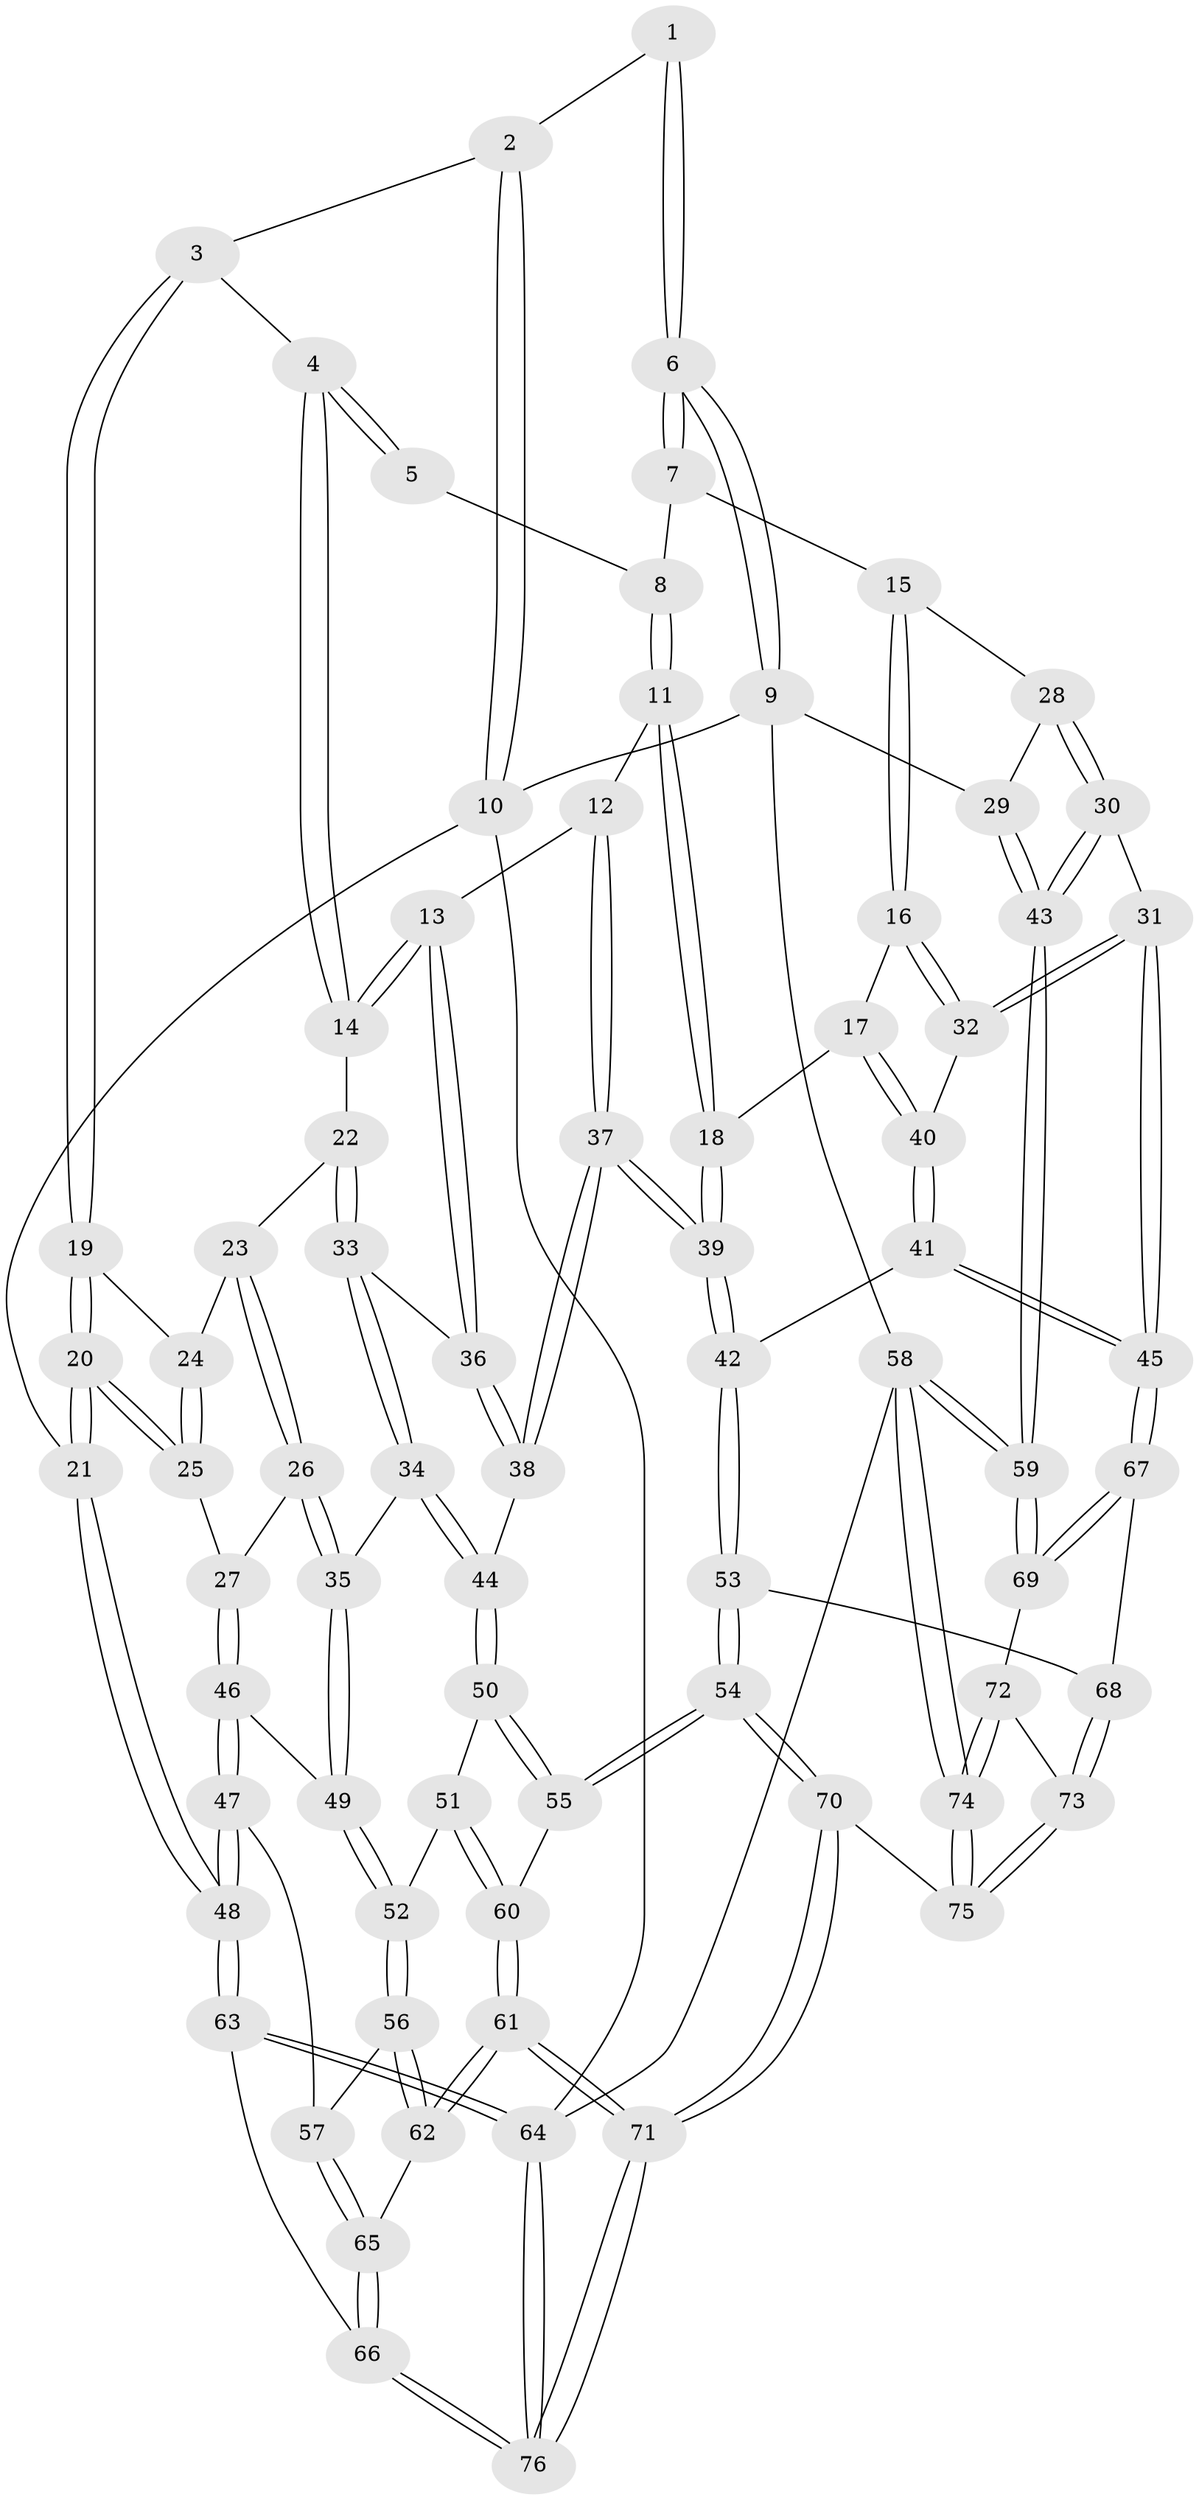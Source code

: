 // Generated by graph-tools (version 1.1) at 2025/17/03/09/25 04:17:07]
// undirected, 76 vertices, 187 edges
graph export_dot {
graph [start="1"]
  node [color=gray90,style=filled];
  1 [pos="+0.6077466668497895+0"];
  2 [pos="+0.09589616552626395+0"];
  3 [pos="+0.23844762396156907+0.11623205394197039"];
  4 [pos="+0.36859840784443637+0.16815336855291743"];
  5 [pos="+0.59532530932308+0"];
  6 [pos="+1+0"];
  7 [pos="+0.7924136818772208+0.10878599353332775"];
  8 [pos="+0.6478401605184699+0.16257966886602498"];
  9 [pos="+1+0"];
  10 [pos="+0+0"];
  11 [pos="+0.625078366497895+0.3010541988613053"];
  12 [pos="+0.616204788855262+0.3022941523601217"];
  13 [pos="+0.6020526461660163+0.303488679962578"];
  14 [pos="+0.4327026416506405+0.24949046140001335"];
  15 [pos="+0.8501725211591143+0.2898822859048442"];
  16 [pos="+0.6839334281775884+0.3240933423180309"];
  17 [pos="+0.6575917856867672+0.3205242239010232"];
  18 [pos="+0.630260873630615+0.3043623282833834"];
  19 [pos="+0.20088435539646549+0.17931329361365111"];
  20 [pos="+0+0.3868945112024715"];
  21 [pos="+0+0.38692190430970613"];
  22 [pos="+0.34798463980311+0.3634566377198396"];
  23 [pos="+0.23633010823210823+0.3468722685137762"];
  24 [pos="+0.21165130531475201+0.305595458348132"];
  25 [pos="+0.0007050003046576527+0.43593221901570306"];
  26 [pos="+0.1800719415215818+0.5037733048817872"];
  27 [pos="+0.034266870038925624+0.45192919618105754"];
  28 [pos="+0.8888707315159704+0.28836558756055847"];
  29 [pos="+1+0.03364507031032174"];
  30 [pos="+0.9376619005734629+0.5965486217048531"];
  31 [pos="+0.9093395841891847+0.5990939754605564"];
  32 [pos="+0.8226389706370957+0.5103455018757835"];
  33 [pos="+0.3490268938592033+0.406761567015391"];
  34 [pos="+0.28517889659813894+0.5074319785677429"];
  35 [pos="+0.18807745923733993+0.5113055868670812"];
  36 [pos="+0.4663196097441823+0.47670212172646503"];
  37 [pos="+0.52439281918304+0.6199883923483781"];
  38 [pos="+0.45343461636504445+0.5734696945540233"];
  39 [pos="+0.5423751582968332+0.6342910897697266"];
  40 [pos="+0.6621365691063021+0.520849840453634"];
  41 [pos="+0.650361566673673+0.6223251290392923"];
  42 [pos="+0.5567205792330896+0.6470203321605175"];
  43 [pos="+1+0.6492451551611851"];
  44 [pos="+0.3874085184966493+0.5858478223291277"];
  45 [pos="+0.7700478316273695+0.6713927330613058"];
  46 [pos="+0.08385416605483817+0.6502181644360283"];
  47 [pos="+0.08284540363667006+0.6513033977011525"];
  48 [pos="+0+0.6868088770803179"];
  49 [pos="+0.1846711779432227+0.5977070815694825"];
  50 [pos="+0.36551847464043685+0.6242832279054682"];
  51 [pos="+0.2444975542533039+0.679817878309333"];
  52 [pos="+0.21617287580545394+0.6720180039864967"];
  53 [pos="+0.5057338126400436+0.825355535795613"];
  54 [pos="+0.5041105290506795+0.827807209025367"];
  55 [pos="+0.37346372275040424+0.7136586047951393"];
  56 [pos="+0.1780468595487758+0.722721219769525"];
  57 [pos="+0.11284487618683667+0.7264412534623157"];
  58 [pos="+1+1"];
  59 [pos="+1+0.9227564776181155"];
  60 [pos="+0.2981525464967471+0.7536210265368882"];
  61 [pos="+0.2864345440539023+0.9747502152613978"];
  62 [pos="+0.2062195343161713+0.8904941386955526"];
  63 [pos="+0+0.8034410855449279"];
  64 [pos="+0+1"];
  65 [pos="+0.01329835716555214+0.8089151517186157"];
  66 [pos="+0+0.8127210558089536"];
  67 [pos="+0.7631677211175706+0.7376346648087037"];
  68 [pos="+0.6687391414305468+0.7999925743753393"];
  69 [pos="+0.7963519284379215+0.8334129404102482"];
  70 [pos="+0.42352870666943665+1"];
  71 [pos="+0.36839273858342736+1"];
  72 [pos="+0.7805325205818766+0.862695789241983"];
  73 [pos="+0.7064499775975428+0.9158670671704583"];
  74 [pos="+1+1"];
  75 [pos="+0.5147685630726657+1"];
  76 [pos="+0.3609824983882177+1"];
  1 -- 2;
  1 -- 6;
  1 -- 6;
  2 -- 3;
  2 -- 10;
  2 -- 10;
  3 -- 4;
  3 -- 19;
  3 -- 19;
  4 -- 5;
  4 -- 5;
  4 -- 14;
  4 -- 14;
  5 -- 8;
  6 -- 7;
  6 -- 7;
  6 -- 9;
  6 -- 9;
  7 -- 8;
  7 -- 15;
  8 -- 11;
  8 -- 11;
  9 -- 10;
  9 -- 29;
  9 -- 58;
  10 -- 21;
  10 -- 64;
  11 -- 12;
  11 -- 18;
  11 -- 18;
  12 -- 13;
  12 -- 37;
  12 -- 37;
  13 -- 14;
  13 -- 14;
  13 -- 36;
  13 -- 36;
  14 -- 22;
  15 -- 16;
  15 -- 16;
  15 -- 28;
  16 -- 17;
  16 -- 32;
  16 -- 32;
  17 -- 18;
  17 -- 40;
  17 -- 40;
  18 -- 39;
  18 -- 39;
  19 -- 20;
  19 -- 20;
  19 -- 24;
  20 -- 21;
  20 -- 21;
  20 -- 25;
  20 -- 25;
  21 -- 48;
  21 -- 48;
  22 -- 23;
  22 -- 33;
  22 -- 33;
  23 -- 24;
  23 -- 26;
  23 -- 26;
  24 -- 25;
  24 -- 25;
  25 -- 27;
  26 -- 27;
  26 -- 35;
  26 -- 35;
  27 -- 46;
  27 -- 46;
  28 -- 29;
  28 -- 30;
  28 -- 30;
  29 -- 43;
  29 -- 43;
  30 -- 31;
  30 -- 43;
  30 -- 43;
  31 -- 32;
  31 -- 32;
  31 -- 45;
  31 -- 45;
  32 -- 40;
  33 -- 34;
  33 -- 34;
  33 -- 36;
  34 -- 35;
  34 -- 44;
  34 -- 44;
  35 -- 49;
  35 -- 49;
  36 -- 38;
  36 -- 38;
  37 -- 38;
  37 -- 38;
  37 -- 39;
  37 -- 39;
  38 -- 44;
  39 -- 42;
  39 -- 42;
  40 -- 41;
  40 -- 41;
  41 -- 42;
  41 -- 45;
  41 -- 45;
  42 -- 53;
  42 -- 53;
  43 -- 59;
  43 -- 59;
  44 -- 50;
  44 -- 50;
  45 -- 67;
  45 -- 67;
  46 -- 47;
  46 -- 47;
  46 -- 49;
  47 -- 48;
  47 -- 48;
  47 -- 57;
  48 -- 63;
  48 -- 63;
  49 -- 52;
  49 -- 52;
  50 -- 51;
  50 -- 55;
  50 -- 55;
  51 -- 52;
  51 -- 60;
  51 -- 60;
  52 -- 56;
  52 -- 56;
  53 -- 54;
  53 -- 54;
  53 -- 68;
  54 -- 55;
  54 -- 55;
  54 -- 70;
  54 -- 70;
  55 -- 60;
  56 -- 57;
  56 -- 62;
  56 -- 62;
  57 -- 65;
  57 -- 65;
  58 -- 59;
  58 -- 59;
  58 -- 74;
  58 -- 74;
  58 -- 64;
  59 -- 69;
  59 -- 69;
  60 -- 61;
  60 -- 61;
  61 -- 62;
  61 -- 62;
  61 -- 71;
  61 -- 71;
  62 -- 65;
  63 -- 64;
  63 -- 64;
  63 -- 66;
  64 -- 76;
  64 -- 76;
  65 -- 66;
  65 -- 66;
  66 -- 76;
  66 -- 76;
  67 -- 68;
  67 -- 69;
  67 -- 69;
  68 -- 73;
  68 -- 73;
  69 -- 72;
  70 -- 71;
  70 -- 71;
  70 -- 75;
  71 -- 76;
  71 -- 76;
  72 -- 73;
  72 -- 74;
  72 -- 74;
  73 -- 75;
  73 -- 75;
  74 -- 75;
  74 -- 75;
}
